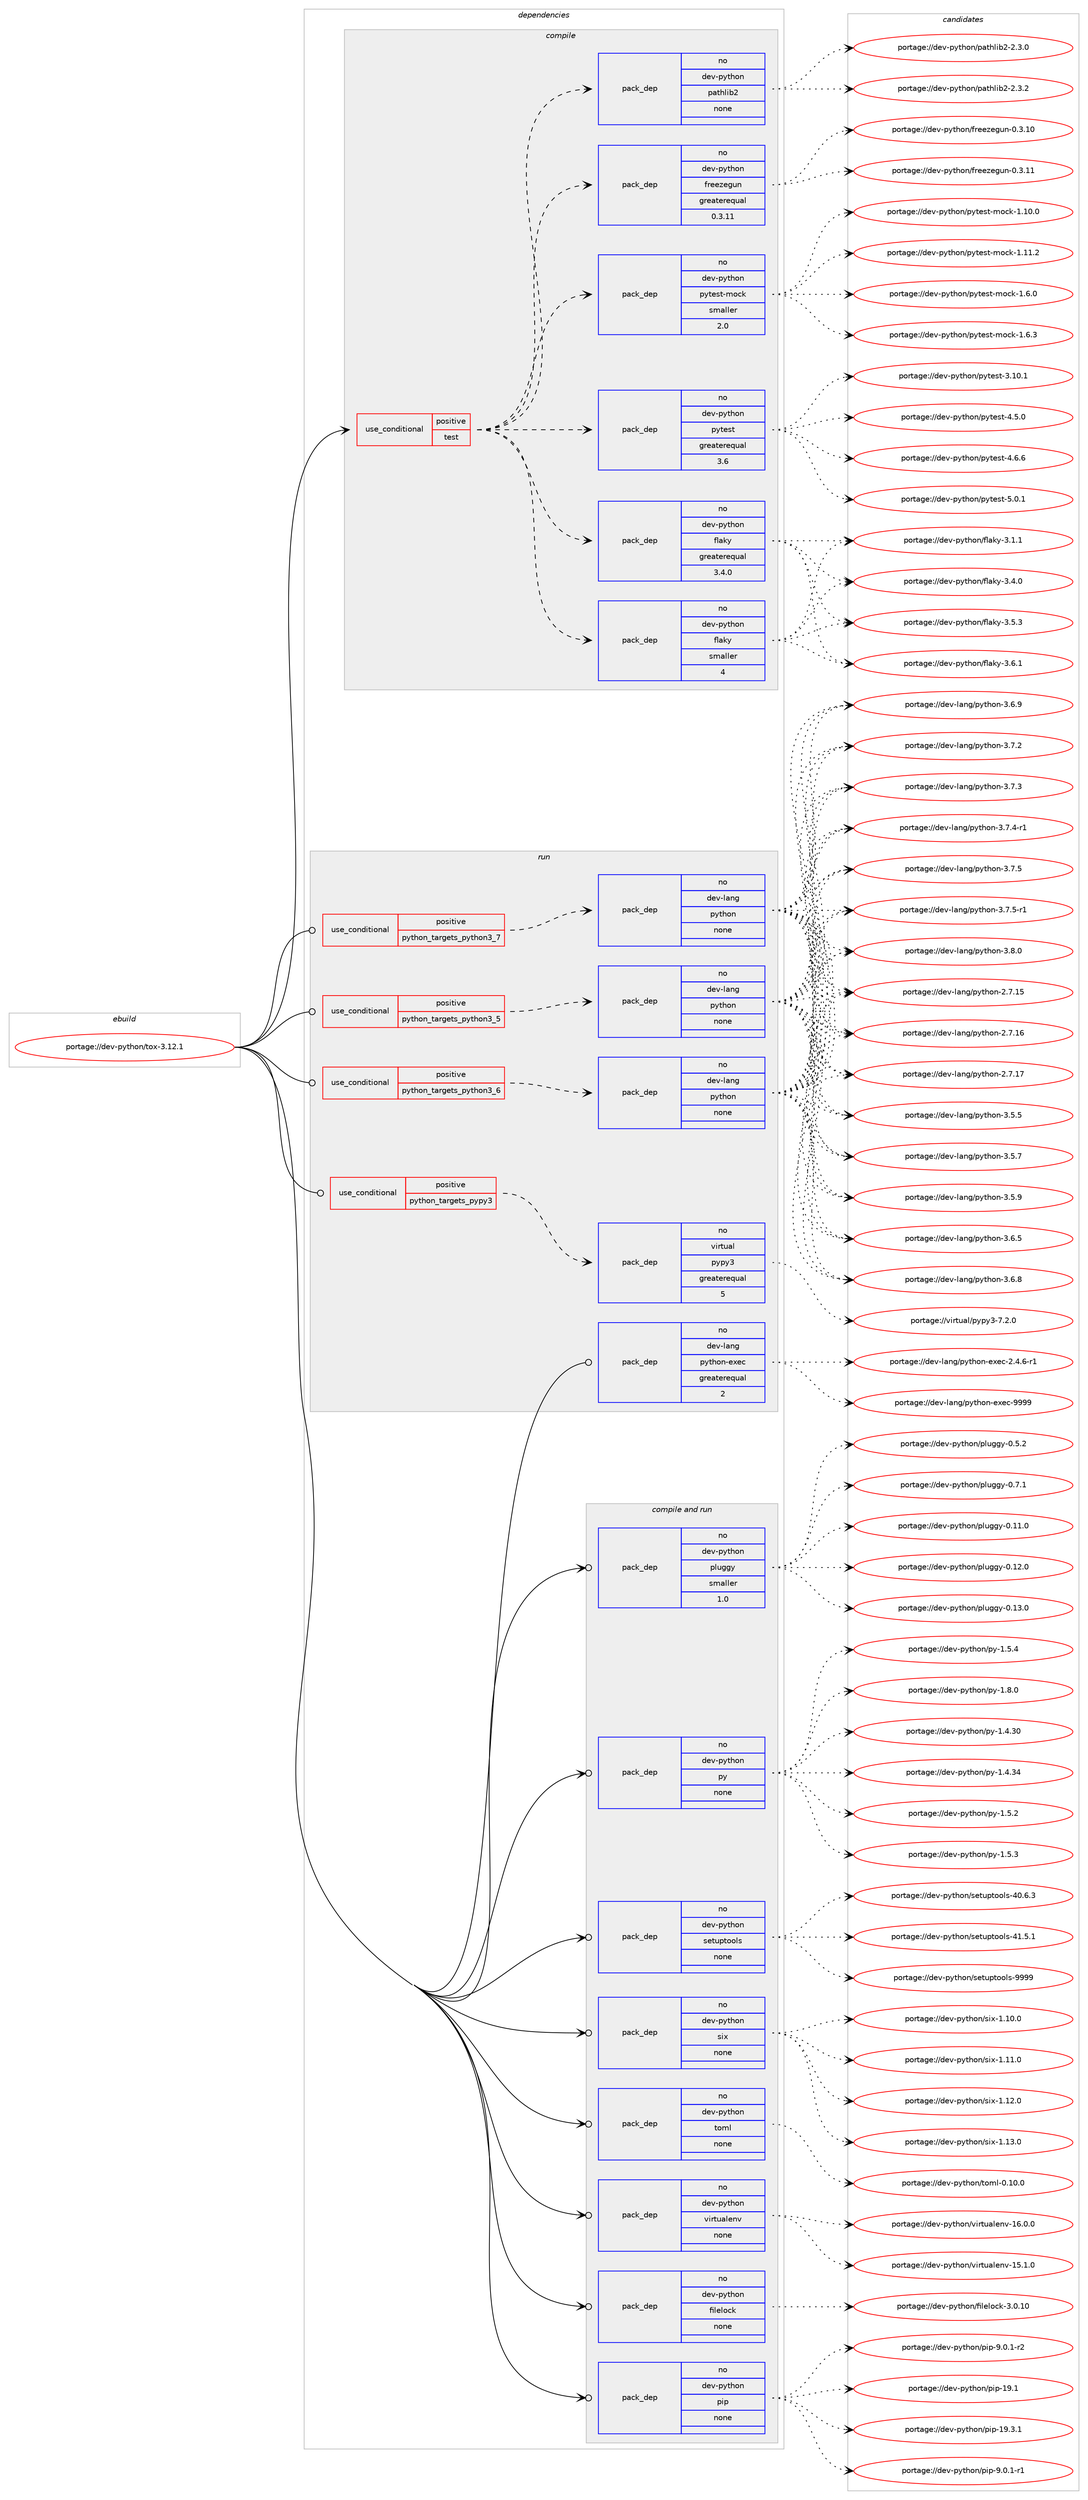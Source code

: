 digraph prolog {

# *************
# Graph options
# *************

newrank=true;
concentrate=true;
compound=true;
graph [rankdir=LR,fontname=Helvetica,fontsize=10,ranksep=1.5];#, ranksep=2.5, nodesep=0.2];
edge  [arrowhead=vee];
node  [fontname=Helvetica,fontsize=10];

# **********
# The ebuild
# **********

subgraph cluster_leftcol {
color=gray;
rank=same;
label=<<i>ebuild</i>>;
id [label="portage://dev-python/tox-3.12.1", color=red, width=4, href="../dev-python/tox-3.12.1.svg"];
}

# ****************
# The dependencies
# ****************

subgraph cluster_midcol {
color=gray;
label=<<i>dependencies</i>>;
subgraph cluster_compile {
fillcolor="#eeeeee";
style=filled;
label=<<i>compile</i>>;
subgraph cond39876 {
dependency176066 [label=<<TABLE BORDER="0" CELLBORDER="1" CELLSPACING="0" CELLPADDING="4"><TR><TD ROWSPAN="3" CELLPADDING="10">use_conditional</TD></TR><TR><TD>positive</TD></TR><TR><TD>test</TD></TR></TABLE>>, shape=none, color=red];
subgraph pack132786 {
dependency176067 [label=<<TABLE BORDER="0" CELLBORDER="1" CELLSPACING="0" CELLPADDING="4" WIDTH="220"><TR><TD ROWSPAN="6" CELLPADDING="30">pack_dep</TD></TR><TR><TD WIDTH="110">no</TD></TR><TR><TD>dev-python</TD></TR><TR><TD>flaky</TD></TR><TR><TD>greaterequal</TD></TR><TR><TD>3.4.0</TD></TR></TABLE>>, shape=none, color=blue];
}
dependency176066:e -> dependency176067:w [weight=20,style="dashed",arrowhead="vee"];
subgraph pack132787 {
dependency176068 [label=<<TABLE BORDER="0" CELLBORDER="1" CELLSPACING="0" CELLPADDING="4" WIDTH="220"><TR><TD ROWSPAN="6" CELLPADDING="30">pack_dep</TD></TR><TR><TD WIDTH="110">no</TD></TR><TR><TD>dev-python</TD></TR><TR><TD>flaky</TD></TR><TR><TD>smaller</TD></TR><TR><TD>4</TD></TR></TABLE>>, shape=none, color=blue];
}
dependency176066:e -> dependency176068:w [weight=20,style="dashed",arrowhead="vee"];
subgraph pack132788 {
dependency176069 [label=<<TABLE BORDER="0" CELLBORDER="1" CELLSPACING="0" CELLPADDING="4" WIDTH="220"><TR><TD ROWSPAN="6" CELLPADDING="30">pack_dep</TD></TR><TR><TD WIDTH="110">no</TD></TR><TR><TD>dev-python</TD></TR><TR><TD>freezegun</TD></TR><TR><TD>greaterequal</TD></TR><TR><TD>0.3.11</TD></TR></TABLE>>, shape=none, color=blue];
}
dependency176066:e -> dependency176069:w [weight=20,style="dashed",arrowhead="vee"];
subgraph pack132789 {
dependency176070 [label=<<TABLE BORDER="0" CELLBORDER="1" CELLSPACING="0" CELLPADDING="4" WIDTH="220"><TR><TD ROWSPAN="6" CELLPADDING="30">pack_dep</TD></TR><TR><TD WIDTH="110">no</TD></TR><TR><TD>dev-python</TD></TR><TR><TD>pathlib2</TD></TR><TR><TD>none</TD></TR><TR><TD></TD></TR></TABLE>>, shape=none, color=blue];
}
dependency176066:e -> dependency176070:w [weight=20,style="dashed",arrowhead="vee"];
subgraph pack132790 {
dependency176071 [label=<<TABLE BORDER="0" CELLBORDER="1" CELLSPACING="0" CELLPADDING="4" WIDTH="220"><TR><TD ROWSPAN="6" CELLPADDING="30">pack_dep</TD></TR><TR><TD WIDTH="110">no</TD></TR><TR><TD>dev-python</TD></TR><TR><TD>pytest</TD></TR><TR><TD>greaterequal</TD></TR><TR><TD>3.6</TD></TR></TABLE>>, shape=none, color=blue];
}
dependency176066:e -> dependency176071:w [weight=20,style="dashed",arrowhead="vee"];
subgraph pack132791 {
dependency176072 [label=<<TABLE BORDER="0" CELLBORDER="1" CELLSPACING="0" CELLPADDING="4" WIDTH="220"><TR><TD ROWSPAN="6" CELLPADDING="30">pack_dep</TD></TR><TR><TD WIDTH="110">no</TD></TR><TR><TD>dev-python</TD></TR><TR><TD>pytest-mock</TD></TR><TR><TD>smaller</TD></TR><TR><TD>2.0</TD></TR></TABLE>>, shape=none, color=blue];
}
dependency176066:e -> dependency176072:w [weight=20,style="dashed",arrowhead="vee"];
}
id:e -> dependency176066:w [weight=20,style="solid",arrowhead="vee"];
}
subgraph cluster_compileandrun {
fillcolor="#eeeeee";
style=filled;
label=<<i>compile and run</i>>;
subgraph pack132792 {
dependency176073 [label=<<TABLE BORDER="0" CELLBORDER="1" CELLSPACING="0" CELLPADDING="4" WIDTH="220"><TR><TD ROWSPAN="6" CELLPADDING="30">pack_dep</TD></TR><TR><TD WIDTH="110">no</TD></TR><TR><TD>dev-python</TD></TR><TR><TD>filelock</TD></TR><TR><TD>none</TD></TR><TR><TD></TD></TR></TABLE>>, shape=none, color=blue];
}
id:e -> dependency176073:w [weight=20,style="solid",arrowhead="odotvee"];
subgraph pack132793 {
dependency176074 [label=<<TABLE BORDER="0" CELLBORDER="1" CELLSPACING="0" CELLPADDING="4" WIDTH="220"><TR><TD ROWSPAN="6" CELLPADDING="30">pack_dep</TD></TR><TR><TD WIDTH="110">no</TD></TR><TR><TD>dev-python</TD></TR><TR><TD>pip</TD></TR><TR><TD>none</TD></TR><TR><TD></TD></TR></TABLE>>, shape=none, color=blue];
}
id:e -> dependency176074:w [weight=20,style="solid",arrowhead="odotvee"];
subgraph pack132794 {
dependency176075 [label=<<TABLE BORDER="0" CELLBORDER="1" CELLSPACING="0" CELLPADDING="4" WIDTH="220"><TR><TD ROWSPAN="6" CELLPADDING="30">pack_dep</TD></TR><TR><TD WIDTH="110">no</TD></TR><TR><TD>dev-python</TD></TR><TR><TD>pluggy</TD></TR><TR><TD>smaller</TD></TR><TR><TD>1.0</TD></TR></TABLE>>, shape=none, color=blue];
}
id:e -> dependency176075:w [weight=20,style="solid",arrowhead="odotvee"];
subgraph pack132795 {
dependency176076 [label=<<TABLE BORDER="0" CELLBORDER="1" CELLSPACING="0" CELLPADDING="4" WIDTH="220"><TR><TD ROWSPAN="6" CELLPADDING="30">pack_dep</TD></TR><TR><TD WIDTH="110">no</TD></TR><TR><TD>dev-python</TD></TR><TR><TD>py</TD></TR><TR><TD>none</TD></TR><TR><TD></TD></TR></TABLE>>, shape=none, color=blue];
}
id:e -> dependency176076:w [weight=20,style="solid",arrowhead="odotvee"];
subgraph pack132796 {
dependency176077 [label=<<TABLE BORDER="0" CELLBORDER="1" CELLSPACING="0" CELLPADDING="4" WIDTH="220"><TR><TD ROWSPAN="6" CELLPADDING="30">pack_dep</TD></TR><TR><TD WIDTH="110">no</TD></TR><TR><TD>dev-python</TD></TR><TR><TD>setuptools</TD></TR><TR><TD>none</TD></TR><TR><TD></TD></TR></TABLE>>, shape=none, color=blue];
}
id:e -> dependency176077:w [weight=20,style="solid",arrowhead="odotvee"];
subgraph pack132797 {
dependency176078 [label=<<TABLE BORDER="0" CELLBORDER="1" CELLSPACING="0" CELLPADDING="4" WIDTH="220"><TR><TD ROWSPAN="6" CELLPADDING="30">pack_dep</TD></TR><TR><TD WIDTH="110">no</TD></TR><TR><TD>dev-python</TD></TR><TR><TD>six</TD></TR><TR><TD>none</TD></TR><TR><TD></TD></TR></TABLE>>, shape=none, color=blue];
}
id:e -> dependency176078:w [weight=20,style="solid",arrowhead="odotvee"];
subgraph pack132798 {
dependency176079 [label=<<TABLE BORDER="0" CELLBORDER="1" CELLSPACING="0" CELLPADDING="4" WIDTH="220"><TR><TD ROWSPAN="6" CELLPADDING="30">pack_dep</TD></TR><TR><TD WIDTH="110">no</TD></TR><TR><TD>dev-python</TD></TR><TR><TD>toml</TD></TR><TR><TD>none</TD></TR><TR><TD></TD></TR></TABLE>>, shape=none, color=blue];
}
id:e -> dependency176079:w [weight=20,style="solid",arrowhead="odotvee"];
subgraph pack132799 {
dependency176080 [label=<<TABLE BORDER="0" CELLBORDER="1" CELLSPACING="0" CELLPADDING="4" WIDTH="220"><TR><TD ROWSPAN="6" CELLPADDING="30">pack_dep</TD></TR><TR><TD WIDTH="110">no</TD></TR><TR><TD>dev-python</TD></TR><TR><TD>virtualenv</TD></TR><TR><TD>none</TD></TR><TR><TD></TD></TR></TABLE>>, shape=none, color=blue];
}
id:e -> dependency176080:w [weight=20,style="solid",arrowhead="odotvee"];
}
subgraph cluster_run {
fillcolor="#eeeeee";
style=filled;
label=<<i>run</i>>;
subgraph cond39877 {
dependency176081 [label=<<TABLE BORDER="0" CELLBORDER="1" CELLSPACING="0" CELLPADDING="4"><TR><TD ROWSPAN="3" CELLPADDING="10">use_conditional</TD></TR><TR><TD>positive</TD></TR><TR><TD>python_targets_pypy3</TD></TR></TABLE>>, shape=none, color=red];
subgraph pack132800 {
dependency176082 [label=<<TABLE BORDER="0" CELLBORDER="1" CELLSPACING="0" CELLPADDING="4" WIDTH="220"><TR><TD ROWSPAN="6" CELLPADDING="30">pack_dep</TD></TR><TR><TD WIDTH="110">no</TD></TR><TR><TD>virtual</TD></TR><TR><TD>pypy3</TD></TR><TR><TD>greaterequal</TD></TR><TR><TD>5</TD></TR></TABLE>>, shape=none, color=blue];
}
dependency176081:e -> dependency176082:w [weight=20,style="dashed",arrowhead="vee"];
}
id:e -> dependency176081:w [weight=20,style="solid",arrowhead="odot"];
subgraph cond39878 {
dependency176083 [label=<<TABLE BORDER="0" CELLBORDER="1" CELLSPACING="0" CELLPADDING="4"><TR><TD ROWSPAN="3" CELLPADDING="10">use_conditional</TD></TR><TR><TD>positive</TD></TR><TR><TD>python_targets_python3_5</TD></TR></TABLE>>, shape=none, color=red];
subgraph pack132801 {
dependency176084 [label=<<TABLE BORDER="0" CELLBORDER="1" CELLSPACING="0" CELLPADDING="4" WIDTH="220"><TR><TD ROWSPAN="6" CELLPADDING="30">pack_dep</TD></TR><TR><TD WIDTH="110">no</TD></TR><TR><TD>dev-lang</TD></TR><TR><TD>python</TD></TR><TR><TD>none</TD></TR><TR><TD></TD></TR></TABLE>>, shape=none, color=blue];
}
dependency176083:e -> dependency176084:w [weight=20,style="dashed",arrowhead="vee"];
}
id:e -> dependency176083:w [weight=20,style="solid",arrowhead="odot"];
subgraph cond39879 {
dependency176085 [label=<<TABLE BORDER="0" CELLBORDER="1" CELLSPACING="0" CELLPADDING="4"><TR><TD ROWSPAN="3" CELLPADDING="10">use_conditional</TD></TR><TR><TD>positive</TD></TR><TR><TD>python_targets_python3_6</TD></TR></TABLE>>, shape=none, color=red];
subgraph pack132802 {
dependency176086 [label=<<TABLE BORDER="0" CELLBORDER="1" CELLSPACING="0" CELLPADDING="4" WIDTH="220"><TR><TD ROWSPAN="6" CELLPADDING="30">pack_dep</TD></TR><TR><TD WIDTH="110">no</TD></TR><TR><TD>dev-lang</TD></TR><TR><TD>python</TD></TR><TR><TD>none</TD></TR><TR><TD></TD></TR></TABLE>>, shape=none, color=blue];
}
dependency176085:e -> dependency176086:w [weight=20,style="dashed",arrowhead="vee"];
}
id:e -> dependency176085:w [weight=20,style="solid",arrowhead="odot"];
subgraph cond39880 {
dependency176087 [label=<<TABLE BORDER="0" CELLBORDER="1" CELLSPACING="0" CELLPADDING="4"><TR><TD ROWSPAN="3" CELLPADDING="10">use_conditional</TD></TR><TR><TD>positive</TD></TR><TR><TD>python_targets_python3_7</TD></TR></TABLE>>, shape=none, color=red];
subgraph pack132803 {
dependency176088 [label=<<TABLE BORDER="0" CELLBORDER="1" CELLSPACING="0" CELLPADDING="4" WIDTH="220"><TR><TD ROWSPAN="6" CELLPADDING="30">pack_dep</TD></TR><TR><TD WIDTH="110">no</TD></TR><TR><TD>dev-lang</TD></TR><TR><TD>python</TD></TR><TR><TD>none</TD></TR><TR><TD></TD></TR></TABLE>>, shape=none, color=blue];
}
dependency176087:e -> dependency176088:w [weight=20,style="dashed",arrowhead="vee"];
}
id:e -> dependency176087:w [weight=20,style="solid",arrowhead="odot"];
subgraph pack132804 {
dependency176089 [label=<<TABLE BORDER="0" CELLBORDER="1" CELLSPACING="0" CELLPADDING="4" WIDTH="220"><TR><TD ROWSPAN="6" CELLPADDING="30">pack_dep</TD></TR><TR><TD WIDTH="110">no</TD></TR><TR><TD>dev-lang</TD></TR><TR><TD>python-exec</TD></TR><TR><TD>greaterequal</TD></TR><TR><TD>2</TD></TR></TABLE>>, shape=none, color=blue];
}
id:e -> dependency176089:w [weight=20,style="solid",arrowhead="odot"];
}
}

# **************
# The candidates
# **************

subgraph cluster_choices {
rank=same;
color=gray;
label=<<i>candidates</i>>;

subgraph choice132786 {
color=black;
nodesep=1;
choiceportage100101118451121211161041111104710210897107121455146494649 [label="portage://dev-python/flaky-3.1.1", color=red, width=4,href="../dev-python/flaky-3.1.1.svg"];
choiceportage100101118451121211161041111104710210897107121455146524648 [label="portage://dev-python/flaky-3.4.0", color=red, width=4,href="../dev-python/flaky-3.4.0.svg"];
choiceportage100101118451121211161041111104710210897107121455146534651 [label="portage://dev-python/flaky-3.5.3", color=red, width=4,href="../dev-python/flaky-3.5.3.svg"];
choiceportage100101118451121211161041111104710210897107121455146544649 [label="portage://dev-python/flaky-3.6.1", color=red, width=4,href="../dev-python/flaky-3.6.1.svg"];
dependency176067:e -> choiceportage100101118451121211161041111104710210897107121455146494649:w [style=dotted,weight="100"];
dependency176067:e -> choiceportage100101118451121211161041111104710210897107121455146524648:w [style=dotted,weight="100"];
dependency176067:e -> choiceportage100101118451121211161041111104710210897107121455146534651:w [style=dotted,weight="100"];
dependency176067:e -> choiceportage100101118451121211161041111104710210897107121455146544649:w [style=dotted,weight="100"];
}
subgraph choice132787 {
color=black;
nodesep=1;
choiceportage100101118451121211161041111104710210897107121455146494649 [label="portage://dev-python/flaky-3.1.1", color=red, width=4,href="../dev-python/flaky-3.1.1.svg"];
choiceportage100101118451121211161041111104710210897107121455146524648 [label="portage://dev-python/flaky-3.4.0", color=red, width=4,href="../dev-python/flaky-3.4.0.svg"];
choiceportage100101118451121211161041111104710210897107121455146534651 [label="portage://dev-python/flaky-3.5.3", color=red, width=4,href="../dev-python/flaky-3.5.3.svg"];
choiceportage100101118451121211161041111104710210897107121455146544649 [label="portage://dev-python/flaky-3.6.1", color=red, width=4,href="../dev-python/flaky-3.6.1.svg"];
dependency176068:e -> choiceportage100101118451121211161041111104710210897107121455146494649:w [style=dotted,weight="100"];
dependency176068:e -> choiceportage100101118451121211161041111104710210897107121455146524648:w [style=dotted,weight="100"];
dependency176068:e -> choiceportage100101118451121211161041111104710210897107121455146534651:w [style=dotted,weight="100"];
dependency176068:e -> choiceportage100101118451121211161041111104710210897107121455146544649:w [style=dotted,weight="100"];
}
subgraph choice132788 {
color=black;
nodesep=1;
choiceportage100101118451121211161041111104710211410110112210110311711045484651464948 [label="portage://dev-python/freezegun-0.3.10", color=red, width=4,href="../dev-python/freezegun-0.3.10.svg"];
choiceportage100101118451121211161041111104710211410110112210110311711045484651464949 [label="portage://dev-python/freezegun-0.3.11", color=red, width=4,href="../dev-python/freezegun-0.3.11.svg"];
dependency176069:e -> choiceportage100101118451121211161041111104710211410110112210110311711045484651464948:w [style=dotted,weight="100"];
dependency176069:e -> choiceportage100101118451121211161041111104710211410110112210110311711045484651464949:w [style=dotted,weight="100"];
}
subgraph choice132789 {
color=black;
nodesep=1;
choiceportage1001011184511212111610411111047112971161041081059850455046514648 [label="portage://dev-python/pathlib2-2.3.0", color=red, width=4,href="../dev-python/pathlib2-2.3.0.svg"];
choiceportage1001011184511212111610411111047112971161041081059850455046514650 [label="portage://dev-python/pathlib2-2.3.2", color=red, width=4,href="../dev-python/pathlib2-2.3.2.svg"];
dependency176070:e -> choiceportage1001011184511212111610411111047112971161041081059850455046514648:w [style=dotted,weight="100"];
dependency176070:e -> choiceportage1001011184511212111610411111047112971161041081059850455046514650:w [style=dotted,weight="100"];
}
subgraph choice132790 {
color=black;
nodesep=1;
choiceportage100101118451121211161041111104711212111610111511645514649484649 [label="portage://dev-python/pytest-3.10.1", color=red, width=4,href="../dev-python/pytest-3.10.1.svg"];
choiceportage1001011184511212111610411111047112121116101115116455246534648 [label="portage://dev-python/pytest-4.5.0", color=red, width=4,href="../dev-python/pytest-4.5.0.svg"];
choiceportage1001011184511212111610411111047112121116101115116455246544654 [label="portage://dev-python/pytest-4.6.6", color=red, width=4,href="../dev-python/pytest-4.6.6.svg"];
choiceportage1001011184511212111610411111047112121116101115116455346484649 [label="portage://dev-python/pytest-5.0.1", color=red, width=4,href="../dev-python/pytest-5.0.1.svg"];
dependency176071:e -> choiceportage100101118451121211161041111104711212111610111511645514649484649:w [style=dotted,weight="100"];
dependency176071:e -> choiceportage1001011184511212111610411111047112121116101115116455246534648:w [style=dotted,weight="100"];
dependency176071:e -> choiceportage1001011184511212111610411111047112121116101115116455246544654:w [style=dotted,weight="100"];
dependency176071:e -> choiceportage1001011184511212111610411111047112121116101115116455346484649:w [style=dotted,weight="100"];
}
subgraph choice132791 {
color=black;
nodesep=1;
choiceportage1001011184511212111610411111047112121116101115116451091119910745494649484648 [label="portage://dev-python/pytest-mock-1.10.0", color=red, width=4,href="../dev-python/pytest-mock-1.10.0.svg"];
choiceportage1001011184511212111610411111047112121116101115116451091119910745494649494650 [label="portage://dev-python/pytest-mock-1.11.2", color=red, width=4,href="../dev-python/pytest-mock-1.11.2.svg"];
choiceportage10010111845112121116104111110471121211161011151164510911199107454946544648 [label="portage://dev-python/pytest-mock-1.6.0", color=red, width=4,href="../dev-python/pytest-mock-1.6.0.svg"];
choiceportage10010111845112121116104111110471121211161011151164510911199107454946544651 [label="portage://dev-python/pytest-mock-1.6.3", color=red, width=4,href="../dev-python/pytest-mock-1.6.3.svg"];
dependency176072:e -> choiceportage1001011184511212111610411111047112121116101115116451091119910745494649484648:w [style=dotted,weight="100"];
dependency176072:e -> choiceportage1001011184511212111610411111047112121116101115116451091119910745494649494650:w [style=dotted,weight="100"];
dependency176072:e -> choiceportage10010111845112121116104111110471121211161011151164510911199107454946544648:w [style=dotted,weight="100"];
dependency176072:e -> choiceportage10010111845112121116104111110471121211161011151164510911199107454946544651:w [style=dotted,weight="100"];
}
subgraph choice132792 {
color=black;
nodesep=1;
choiceportage10010111845112121116104111110471021051081011081119910745514648464948 [label="portage://dev-python/filelock-3.0.10", color=red, width=4,href="../dev-python/filelock-3.0.10.svg"];
dependency176073:e -> choiceportage10010111845112121116104111110471021051081011081119910745514648464948:w [style=dotted,weight="100"];
}
subgraph choice132793 {
color=black;
nodesep=1;
choiceportage10010111845112121116104111110471121051124549574649 [label="portage://dev-python/pip-19.1", color=red, width=4,href="../dev-python/pip-19.1.svg"];
choiceportage100101118451121211161041111104711210511245495746514649 [label="portage://dev-python/pip-19.3.1", color=red, width=4,href="../dev-python/pip-19.3.1.svg"];
choiceportage10010111845112121116104111110471121051124557464846494511449 [label="portage://dev-python/pip-9.0.1-r1", color=red, width=4,href="../dev-python/pip-9.0.1-r1.svg"];
choiceportage10010111845112121116104111110471121051124557464846494511450 [label="portage://dev-python/pip-9.0.1-r2", color=red, width=4,href="../dev-python/pip-9.0.1-r2.svg"];
dependency176074:e -> choiceportage10010111845112121116104111110471121051124549574649:w [style=dotted,weight="100"];
dependency176074:e -> choiceportage100101118451121211161041111104711210511245495746514649:w [style=dotted,weight="100"];
dependency176074:e -> choiceportage10010111845112121116104111110471121051124557464846494511449:w [style=dotted,weight="100"];
dependency176074:e -> choiceportage10010111845112121116104111110471121051124557464846494511450:w [style=dotted,weight="100"];
}
subgraph choice132794 {
color=black;
nodesep=1;
choiceportage100101118451121211161041111104711210811710310312145484649494648 [label="portage://dev-python/pluggy-0.11.0", color=red, width=4,href="../dev-python/pluggy-0.11.0.svg"];
choiceportage100101118451121211161041111104711210811710310312145484649504648 [label="portage://dev-python/pluggy-0.12.0", color=red, width=4,href="../dev-python/pluggy-0.12.0.svg"];
choiceportage100101118451121211161041111104711210811710310312145484649514648 [label="portage://dev-python/pluggy-0.13.0", color=red, width=4,href="../dev-python/pluggy-0.13.0.svg"];
choiceportage1001011184511212111610411111047112108117103103121454846534650 [label="portage://dev-python/pluggy-0.5.2", color=red, width=4,href="../dev-python/pluggy-0.5.2.svg"];
choiceportage1001011184511212111610411111047112108117103103121454846554649 [label="portage://dev-python/pluggy-0.7.1", color=red, width=4,href="../dev-python/pluggy-0.7.1.svg"];
dependency176075:e -> choiceportage100101118451121211161041111104711210811710310312145484649494648:w [style=dotted,weight="100"];
dependency176075:e -> choiceportage100101118451121211161041111104711210811710310312145484649504648:w [style=dotted,weight="100"];
dependency176075:e -> choiceportage100101118451121211161041111104711210811710310312145484649514648:w [style=dotted,weight="100"];
dependency176075:e -> choiceportage1001011184511212111610411111047112108117103103121454846534650:w [style=dotted,weight="100"];
dependency176075:e -> choiceportage1001011184511212111610411111047112108117103103121454846554649:w [style=dotted,weight="100"];
}
subgraph choice132795 {
color=black;
nodesep=1;
choiceportage100101118451121211161041111104711212145494652465148 [label="portage://dev-python/py-1.4.30", color=red, width=4,href="../dev-python/py-1.4.30.svg"];
choiceportage100101118451121211161041111104711212145494652465152 [label="portage://dev-python/py-1.4.34", color=red, width=4,href="../dev-python/py-1.4.34.svg"];
choiceportage1001011184511212111610411111047112121454946534650 [label="portage://dev-python/py-1.5.2", color=red, width=4,href="../dev-python/py-1.5.2.svg"];
choiceportage1001011184511212111610411111047112121454946534651 [label="portage://dev-python/py-1.5.3", color=red, width=4,href="../dev-python/py-1.5.3.svg"];
choiceportage1001011184511212111610411111047112121454946534652 [label="portage://dev-python/py-1.5.4", color=red, width=4,href="../dev-python/py-1.5.4.svg"];
choiceportage1001011184511212111610411111047112121454946564648 [label="portage://dev-python/py-1.8.0", color=red, width=4,href="../dev-python/py-1.8.0.svg"];
dependency176076:e -> choiceportage100101118451121211161041111104711212145494652465148:w [style=dotted,weight="100"];
dependency176076:e -> choiceportage100101118451121211161041111104711212145494652465152:w [style=dotted,weight="100"];
dependency176076:e -> choiceportage1001011184511212111610411111047112121454946534650:w [style=dotted,weight="100"];
dependency176076:e -> choiceportage1001011184511212111610411111047112121454946534651:w [style=dotted,weight="100"];
dependency176076:e -> choiceportage1001011184511212111610411111047112121454946534652:w [style=dotted,weight="100"];
dependency176076:e -> choiceportage1001011184511212111610411111047112121454946564648:w [style=dotted,weight="100"];
}
subgraph choice132796 {
color=black;
nodesep=1;
choiceportage100101118451121211161041111104711510111611711211611111110811545524846544651 [label="portage://dev-python/setuptools-40.6.3", color=red, width=4,href="../dev-python/setuptools-40.6.3.svg"];
choiceportage100101118451121211161041111104711510111611711211611111110811545524946534649 [label="portage://dev-python/setuptools-41.5.1", color=red, width=4,href="../dev-python/setuptools-41.5.1.svg"];
choiceportage10010111845112121116104111110471151011161171121161111111081154557575757 [label="portage://dev-python/setuptools-9999", color=red, width=4,href="../dev-python/setuptools-9999.svg"];
dependency176077:e -> choiceportage100101118451121211161041111104711510111611711211611111110811545524846544651:w [style=dotted,weight="100"];
dependency176077:e -> choiceportage100101118451121211161041111104711510111611711211611111110811545524946534649:w [style=dotted,weight="100"];
dependency176077:e -> choiceportage10010111845112121116104111110471151011161171121161111111081154557575757:w [style=dotted,weight="100"];
}
subgraph choice132797 {
color=black;
nodesep=1;
choiceportage100101118451121211161041111104711510512045494649484648 [label="portage://dev-python/six-1.10.0", color=red, width=4,href="../dev-python/six-1.10.0.svg"];
choiceportage100101118451121211161041111104711510512045494649494648 [label="portage://dev-python/six-1.11.0", color=red, width=4,href="../dev-python/six-1.11.0.svg"];
choiceportage100101118451121211161041111104711510512045494649504648 [label="portage://dev-python/six-1.12.0", color=red, width=4,href="../dev-python/six-1.12.0.svg"];
choiceportage100101118451121211161041111104711510512045494649514648 [label="portage://dev-python/six-1.13.0", color=red, width=4,href="../dev-python/six-1.13.0.svg"];
dependency176078:e -> choiceportage100101118451121211161041111104711510512045494649484648:w [style=dotted,weight="100"];
dependency176078:e -> choiceportage100101118451121211161041111104711510512045494649494648:w [style=dotted,weight="100"];
dependency176078:e -> choiceportage100101118451121211161041111104711510512045494649504648:w [style=dotted,weight="100"];
dependency176078:e -> choiceportage100101118451121211161041111104711510512045494649514648:w [style=dotted,weight="100"];
}
subgraph choice132798 {
color=black;
nodesep=1;
choiceportage100101118451121211161041111104711611110910845484649484648 [label="portage://dev-python/toml-0.10.0", color=red, width=4,href="../dev-python/toml-0.10.0.svg"];
dependency176079:e -> choiceportage100101118451121211161041111104711611110910845484649484648:w [style=dotted,weight="100"];
}
subgraph choice132799 {
color=black;
nodesep=1;
choiceportage10010111845112121116104111110471181051141161179710810111011845495346494648 [label="portage://dev-python/virtualenv-15.1.0", color=red, width=4,href="../dev-python/virtualenv-15.1.0.svg"];
choiceportage10010111845112121116104111110471181051141161179710810111011845495446484648 [label="portage://dev-python/virtualenv-16.0.0", color=red, width=4,href="../dev-python/virtualenv-16.0.0.svg"];
dependency176080:e -> choiceportage10010111845112121116104111110471181051141161179710810111011845495346494648:w [style=dotted,weight="100"];
dependency176080:e -> choiceportage10010111845112121116104111110471181051141161179710810111011845495446484648:w [style=dotted,weight="100"];
}
subgraph choice132800 {
color=black;
nodesep=1;
choiceportage118105114116117971084711212111212151455546504648 [label="portage://virtual/pypy3-7.2.0", color=red, width=4,href="../virtual/pypy3-7.2.0.svg"];
dependency176082:e -> choiceportage118105114116117971084711212111212151455546504648:w [style=dotted,weight="100"];
}
subgraph choice132801 {
color=black;
nodesep=1;
choiceportage10010111845108971101034711212111610411111045504655464953 [label="portage://dev-lang/python-2.7.15", color=red, width=4,href="../dev-lang/python-2.7.15.svg"];
choiceportage10010111845108971101034711212111610411111045504655464954 [label="portage://dev-lang/python-2.7.16", color=red, width=4,href="../dev-lang/python-2.7.16.svg"];
choiceportage10010111845108971101034711212111610411111045504655464955 [label="portage://dev-lang/python-2.7.17", color=red, width=4,href="../dev-lang/python-2.7.17.svg"];
choiceportage100101118451089711010347112121116104111110455146534653 [label="portage://dev-lang/python-3.5.5", color=red, width=4,href="../dev-lang/python-3.5.5.svg"];
choiceportage100101118451089711010347112121116104111110455146534655 [label="portage://dev-lang/python-3.5.7", color=red, width=4,href="../dev-lang/python-3.5.7.svg"];
choiceportage100101118451089711010347112121116104111110455146534657 [label="portage://dev-lang/python-3.5.9", color=red, width=4,href="../dev-lang/python-3.5.9.svg"];
choiceportage100101118451089711010347112121116104111110455146544653 [label="portage://dev-lang/python-3.6.5", color=red, width=4,href="../dev-lang/python-3.6.5.svg"];
choiceportage100101118451089711010347112121116104111110455146544656 [label="portage://dev-lang/python-3.6.8", color=red, width=4,href="../dev-lang/python-3.6.8.svg"];
choiceportage100101118451089711010347112121116104111110455146544657 [label="portage://dev-lang/python-3.6.9", color=red, width=4,href="../dev-lang/python-3.6.9.svg"];
choiceportage100101118451089711010347112121116104111110455146554650 [label="portage://dev-lang/python-3.7.2", color=red, width=4,href="../dev-lang/python-3.7.2.svg"];
choiceportage100101118451089711010347112121116104111110455146554651 [label="portage://dev-lang/python-3.7.3", color=red, width=4,href="../dev-lang/python-3.7.3.svg"];
choiceportage1001011184510897110103471121211161041111104551465546524511449 [label="portage://dev-lang/python-3.7.4-r1", color=red, width=4,href="../dev-lang/python-3.7.4-r1.svg"];
choiceportage100101118451089711010347112121116104111110455146554653 [label="portage://dev-lang/python-3.7.5", color=red, width=4,href="../dev-lang/python-3.7.5.svg"];
choiceportage1001011184510897110103471121211161041111104551465546534511449 [label="portage://dev-lang/python-3.7.5-r1", color=red, width=4,href="../dev-lang/python-3.7.5-r1.svg"];
choiceportage100101118451089711010347112121116104111110455146564648 [label="portage://dev-lang/python-3.8.0", color=red, width=4,href="../dev-lang/python-3.8.0.svg"];
dependency176084:e -> choiceportage10010111845108971101034711212111610411111045504655464953:w [style=dotted,weight="100"];
dependency176084:e -> choiceportage10010111845108971101034711212111610411111045504655464954:w [style=dotted,weight="100"];
dependency176084:e -> choiceportage10010111845108971101034711212111610411111045504655464955:w [style=dotted,weight="100"];
dependency176084:e -> choiceportage100101118451089711010347112121116104111110455146534653:w [style=dotted,weight="100"];
dependency176084:e -> choiceportage100101118451089711010347112121116104111110455146534655:w [style=dotted,weight="100"];
dependency176084:e -> choiceportage100101118451089711010347112121116104111110455146534657:w [style=dotted,weight="100"];
dependency176084:e -> choiceportage100101118451089711010347112121116104111110455146544653:w [style=dotted,weight="100"];
dependency176084:e -> choiceportage100101118451089711010347112121116104111110455146544656:w [style=dotted,weight="100"];
dependency176084:e -> choiceportage100101118451089711010347112121116104111110455146544657:w [style=dotted,weight="100"];
dependency176084:e -> choiceportage100101118451089711010347112121116104111110455146554650:w [style=dotted,weight="100"];
dependency176084:e -> choiceportage100101118451089711010347112121116104111110455146554651:w [style=dotted,weight="100"];
dependency176084:e -> choiceportage1001011184510897110103471121211161041111104551465546524511449:w [style=dotted,weight="100"];
dependency176084:e -> choiceportage100101118451089711010347112121116104111110455146554653:w [style=dotted,weight="100"];
dependency176084:e -> choiceportage1001011184510897110103471121211161041111104551465546534511449:w [style=dotted,weight="100"];
dependency176084:e -> choiceportage100101118451089711010347112121116104111110455146564648:w [style=dotted,weight="100"];
}
subgraph choice132802 {
color=black;
nodesep=1;
choiceportage10010111845108971101034711212111610411111045504655464953 [label="portage://dev-lang/python-2.7.15", color=red, width=4,href="../dev-lang/python-2.7.15.svg"];
choiceportage10010111845108971101034711212111610411111045504655464954 [label="portage://dev-lang/python-2.7.16", color=red, width=4,href="../dev-lang/python-2.7.16.svg"];
choiceportage10010111845108971101034711212111610411111045504655464955 [label="portage://dev-lang/python-2.7.17", color=red, width=4,href="../dev-lang/python-2.7.17.svg"];
choiceportage100101118451089711010347112121116104111110455146534653 [label="portage://dev-lang/python-3.5.5", color=red, width=4,href="../dev-lang/python-3.5.5.svg"];
choiceportage100101118451089711010347112121116104111110455146534655 [label="portage://dev-lang/python-3.5.7", color=red, width=4,href="../dev-lang/python-3.5.7.svg"];
choiceportage100101118451089711010347112121116104111110455146534657 [label="portage://dev-lang/python-3.5.9", color=red, width=4,href="../dev-lang/python-3.5.9.svg"];
choiceportage100101118451089711010347112121116104111110455146544653 [label="portage://dev-lang/python-3.6.5", color=red, width=4,href="../dev-lang/python-3.6.5.svg"];
choiceportage100101118451089711010347112121116104111110455146544656 [label="portage://dev-lang/python-3.6.8", color=red, width=4,href="../dev-lang/python-3.6.8.svg"];
choiceportage100101118451089711010347112121116104111110455146544657 [label="portage://dev-lang/python-3.6.9", color=red, width=4,href="../dev-lang/python-3.6.9.svg"];
choiceportage100101118451089711010347112121116104111110455146554650 [label="portage://dev-lang/python-3.7.2", color=red, width=4,href="../dev-lang/python-3.7.2.svg"];
choiceportage100101118451089711010347112121116104111110455146554651 [label="portage://dev-lang/python-3.7.3", color=red, width=4,href="../dev-lang/python-3.7.3.svg"];
choiceportage1001011184510897110103471121211161041111104551465546524511449 [label="portage://dev-lang/python-3.7.4-r1", color=red, width=4,href="../dev-lang/python-3.7.4-r1.svg"];
choiceportage100101118451089711010347112121116104111110455146554653 [label="portage://dev-lang/python-3.7.5", color=red, width=4,href="../dev-lang/python-3.7.5.svg"];
choiceportage1001011184510897110103471121211161041111104551465546534511449 [label="portage://dev-lang/python-3.7.5-r1", color=red, width=4,href="../dev-lang/python-3.7.5-r1.svg"];
choiceportage100101118451089711010347112121116104111110455146564648 [label="portage://dev-lang/python-3.8.0", color=red, width=4,href="../dev-lang/python-3.8.0.svg"];
dependency176086:e -> choiceportage10010111845108971101034711212111610411111045504655464953:w [style=dotted,weight="100"];
dependency176086:e -> choiceportage10010111845108971101034711212111610411111045504655464954:w [style=dotted,weight="100"];
dependency176086:e -> choiceportage10010111845108971101034711212111610411111045504655464955:w [style=dotted,weight="100"];
dependency176086:e -> choiceportage100101118451089711010347112121116104111110455146534653:w [style=dotted,weight="100"];
dependency176086:e -> choiceportage100101118451089711010347112121116104111110455146534655:w [style=dotted,weight="100"];
dependency176086:e -> choiceportage100101118451089711010347112121116104111110455146534657:w [style=dotted,weight="100"];
dependency176086:e -> choiceportage100101118451089711010347112121116104111110455146544653:w [style=dotted,weight="100"];
dependency176086:e -> choiceportage100101118451089711010347112121116104111110455146544656:w [style=dotted,weight="100"];
dependency176086:e -> choiceportage100101118451089711010347112121116104111110455146544657:w [style=dotted,weight="100"];
dependency176086:e -> choiceportage100101118451089711010347112121116104111110455146554650:w [style=dotted,weight="100"];
dependency176086:e -> choiceportage100101118451089711010347112121116104111110455146554651:w [style=dotted,weight="100"];
dependency176086:e -> choiceportage1001011184510897110103471121211161041111104551465546524511449:w [style=dotted,weight="100"];
dependency176086:e -> choiceportage100101118451089711010347112121116104111110455146554653:w [style=dotted,weight="100"];
dependency176086:e -> choiceportage1001011184510897110103471121211161041111104551465546534511449:w [style=dotted,weight="100"];
dependency176086:e -> choiceportage100101118451089711010347112121116104111110455146564648:w [style=dotted,weight="100"];
}
subgraph choice132803 {
color=black;
nodesep=1;
choiceportage10010111845108971101034711212111610411111045504655464953 [label="portage://dev-lang/python-2.7.15", color=red, width=4,href="../dev-lang/python-2.7.15.svg"];
choiceportage10010111845108971101034711212111610411111045504655464954 [label="portage://dev-lang/python-2.7.16", color=red, width=4,href="../dev-lang/python-2.7.16.svg"];
choiceportage10010111845108971101034711212111610411111045504655464955 [label="portage://dev-lang/python-2.7.17", color=red, width=4,href="../dev-lang/python-2.7.17.svg"];
choiceportage100101118451089711010347112121116104111110455146534653 [label="portage://dev-lang/python-3.5.5", color=red, width=4,href="../dev-lang/python-3.5.5.svg"];
choiceportage100101118451089711010347112121116104111110455146534655 [label="portage://dev-lang/python-3.5.7", color=red, width=4,href="../dev-lang/python-3.5.7.svg"];
choiceportage100101118451089711010347112121116104111110455146534657 [label="portage://dev-lang/python-3.5.9", color=red, width=4,href="../dev-lang/python-3.5.9.svg"];
choiceportage100101118451089711010347112121116104111110455146544653 [label="portage://dev-lang/python-3.6.5", color=red, width=4,href="../dev-lang/python-3.6.5.svg"];
choiceportage100101118451089711010347112121116104111110455146544656 [label="portage://dev-lang/python-3.6.8", color=red, width=4,href="../dev-lang/python-3.6.8.svg"];
choiceportage100101118451089711010347112121116104111110455146544657 [label="portage://dev-lang/python-3.6.9", color=red, width=4,href="../dev-lang/python-3.6.9.svg"];
choiceportage100101118451089711010347112121116104111110455146554650 [label="portage://dev-lang/python-3.7.2", color=red, width=4,href="../dev-lang/python-3.7.2.svg"];
choiceportage100101118451089711010347112121116104111110455146554651 [label="portage://dev-lang/python-3.7.3", color=red, width=4,href="../dev-lang/python-3.7.3.svg"];
choiceportage1001011184510897110103471121211161041111104551465546524511449 [label="portage://dev-lang/python-3.7.4-r1", color=red, width=4,href="../dev-lang/python-3.7.4-r1.svg"];
choiceportage100101118451089711010347112121116104111110455146554653 [label="portage://dev-lang/python-3.7.5", color=red, width=4,href="../dev-lang/python-3.7.5.svg"];
choiceportage1001011184510897110103471121211161041111104551465546534511449 [label="portage://dev-lang/python-3.7.5-r1", color=red, width=4,href="../dev-lang/python-3.7.5-r1.svg"];
choiceportage100101118451089711010347112121116104111110455146564648 [label="portage://dev-lang/python-3.8.0", color=red, width=4,href="../dev-lang/python-3.8.0.svg"];
dependency176088:e -> choiceportage10010111845108971101034711212111610411111045504655464953:w [style=dotted,weight="100"];
dependency176088:e -> choiceportage10010111845108971101034711212111610411111045504655464954:w [style=dotted,weight="100"];
dependency176088:e -> choiceportage10010111845108971101034711212111610411111045504655464955:w [style=dotted,weight="100"];
dependency176088:e -> choiceportage100101118451089711010347112121116104111110455146534653:w [style=dotted,weight="100"];
dependency176088:e -> choiceportage100101118451089711010347112121116104111110455146534655:w [style=dotted,weight="100"];
dependency176088:e -> choiceportage100101118451089711010347112121116104111110455146534657:w [style=dotted,weight="100"];
dependency176088:e -> choiceportage100101118451089711010347112121116104111110455146544653:w [style=dotted,weight="100"];
dependency176088:e -> choiceportage100101118451089711010347112121116104111110455146544656:w [style=dotted,weight="100"];
dependency176088:e -> choiceportage100101118451089711010347112121116104111110455146544657:w [style=dotted,weight="100"];
dependency176088:e -> choiceportage100101118451089711010347112121116104111110455146554650:w [style=dotted,weight="100"];
dependency176088:e -> choiceportage100101118451089711010347112121116104111110455146554651:w [style=dotted,weight="100"];
dependency176088:e -> choiceportage1001011184510897110103471121211161041111104551465546524511449:w [style=dotted,weight="100"];
dependency176088:e -> choiceportage100101118451089711010347112121116104111110455146554653:w [style=dotted,weight="100"];
dependency176088:e -> choiceportage1001011184510897110103471121211161041111104551465546534511449:w [style=dotted,weight="100"];
dependency176088:e -> choiceportage100101118451089711010347112121116104111110455146564648:w [style=dotted,weight="100"];
}
subgraph choice132804 {
color=black;
nodesep=1;
choiceportage10010111845108971101034711212111610411111045101120101994550465246544511449 [label="portage://dev-lang/python-exec-2.4.6-r1", color=red, width=4,href="../dev-lang/python-exec-2.4.6-r1.svg"];
choiceportage10010111845108971101034711212111610411111045101120101994557575757 [label="portage://dev-lang/python-exec-9999", color=red, width=4,href="../dev-lang/python-exec-9999.svg"];
dependency176089:e -> choiceportage10010111845108971101034711212111610411111045101120101994550465246544511449:w [style=dotted,weight="100"];
dependency176089:e -> choiceportage10010111845108971101034711212111610411111045101120101994557575757:w [style=dotted,weight="100"];
}
}

}
